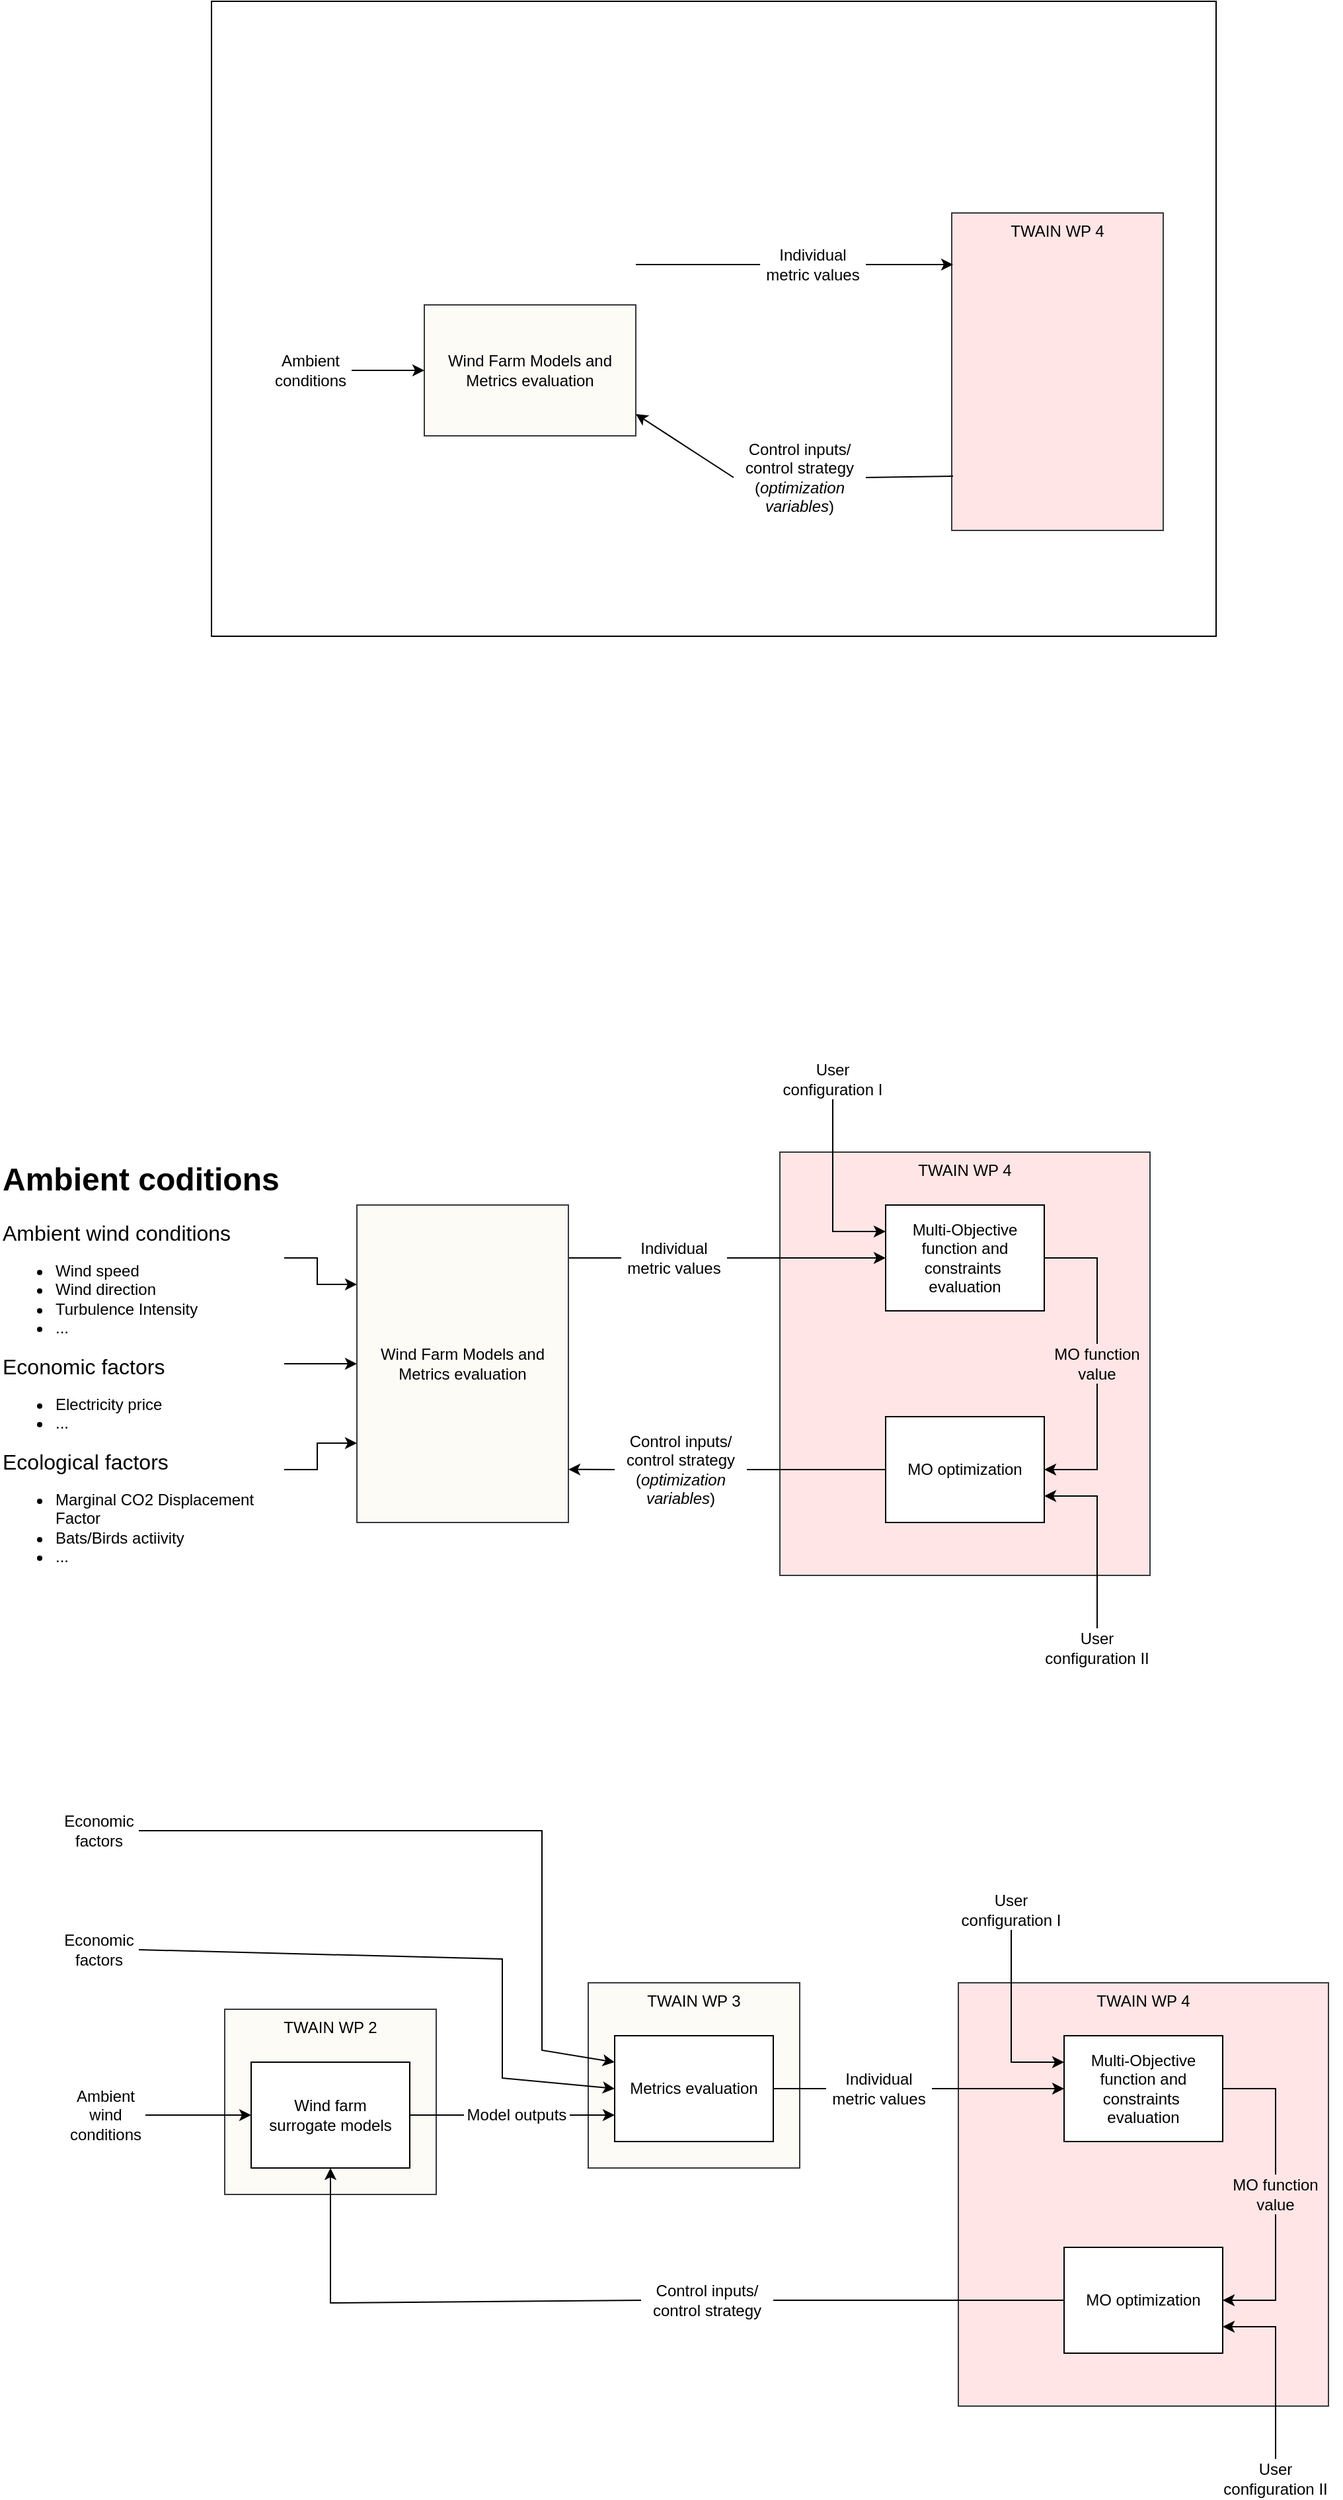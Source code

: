 <mxfile version="26.0.4">
  <diagram name="Page-1" id="meVkWX2NYukC44fZ4OGT">
    <mxGraphModel dx="1605" dy="1842" grid="1" gridSize="10" guides="1" tooltips="1" connect="1" arrows="1" fold="1" page="1" pageScale="1" pageWidth="1100" pageHeight="850" math="0" shadow="0">
      <root>
        <mxCell id="0" />
        <mxCell id="1" parent="0" />
        <mxCell id="vkuAOGlJkcku4Va_d99O-21" value="" style="rounded=0;whiteSpace=wrap;html=1;fillColor=none;" vertex="1" parent="1">
          <mxGeometry x="170" y="-690" width="760" height="480" as="geometry" />
        </mxCell>
        <mxCell id="aOqvlGi3BOh0_aibLUsC-42" value="TWAIN WP 4" style="rounded=0;whiteSpace=wrap;html=1;fillColor=#ffcccc;strokeColor=#36393d;labelPosition=center;verticalLabelPosition=middle;align=center;verticalAlign=top;horizontal=1;fillOpacity=50;" parent="1" vertex="1">
          <mxGeometry x="600" y="180" width="280" height="320" as="geometry" />
        </mxCell>
        <mxCell id="aOqvlGi3BOh0_aibLUsC-4" value="" style="endArrow=classic;html=1;rounded=0;exitX=1;exitY=0.25;exitDx=0;exitDy=0;entryX=0;entryY=0.25;entryDx=0;entryDy=0;" parent="1" target="aOqvlGi3BOh0_aibLUsC-72" edge="1" source="aOqvlGi3BOh0_aibLUsC-78">
          <mxGeometry width="50" height="50" relative="1" as="geometry">
            <mxPoint x="235" y="340" as="sourcePoint" />
            <mxPoint x="160" y="340" as="targetPoint" />
            <Array as="points">
              <mxPoint x="250" y="260" />
              <mxPoint x="250" y="280" />
            </Array>
          </mxGeometry>
        </mxCell>
        <mxCell id="aOqvlGi3BOh0_aibLUsC-12" value="" style="endArrow=none;html=1;rounded=0;exitX=1;exitY=0.5;exitDx=0;exitDy=0;endFill=0;entryX=0;entryY=0.5;entryDx=0;entryDy=0;" parent="1" target="aOqvlGi3BOh0_aibLUsC-13" edge="1">
          <mxGeometry width="50" height="50" relative="1" as="geometry">
            <mxPoint x="440" y="260" as="sourcePoint" />
            <mxPoint x="480" y="260" as="targetPoint" />
          </mxGeometry>
        </mxCell>
        <mxCell id="aOqvlGi3BOh0_aibLUsC-13" value="Individual metric values" style="text;html=1;align=center;verticalAlign=middle;whiteSpace=wrap;rounded=0;" parent="1" vertex="1">
          <mxGeometry x="480" y="245" width="80" height="30" as="geometry" />
        </mxCell>
        <mxCell id="aOqvlGi3BOh0_aibLUsC-14" value="" style="endArrow=classic;html=1;rounded=0;exitX=1;exitY=0.5;exitDx=0;exitDy=0;entryX=0;entryY=0.5;entryDx=0;entryDy=0;" parent="1" source="aOqvlGi3BOh0_aibLUsC-13" target="aOqvlGi3BOh0_aibLUsC-16" edge="1">
          <mxGeometry width="50" height="50" relative="1" as="geometry">
            <mxPoint x="575.0" y="260" as="sourcePoint" />
            <mxPoint x="615" y="260" as="targetPoint" />
          </mxGeometry>
        </mxCell>
        <mxCell id="aOqvlGi3BOh0_aibLUsC-16" value="Multi-Objective&lt;div&gt;function and constraints&amp;nbsp; evaluation&lt;/div&gt;" style="rounded=0;whiteSpace=wrap;html=1;" parent="1" vertex="1">
          <mxGeometry x="680" y="220" width="120" height="80" as="geometry" />
        </mxCell>
        <mxCell id="aOqvlGi3BOh0_aibLUsC-26" value="" style="endArrow=none;html=1;rounded=0;exitX=1;exitY=0.5;exitDx=0;exitDy=0;endFill=0;entryX=0.5;entryY=0;entryDx=0;entryDy=0;" parent="1" source="aOqvlGi3BOh0_aibLUsC-16" target="aOqvlGi3BOh0_aibLUsC-29" edge="1">
          <mxGeometry width="50" height="50" relative="1" as="geometry">
            <mxPoint x="495" y="370" as="sourcePoint" />
            <mxPoint x="775" y="320" as="targetPoint" />
            <Array as="points">
              <mxPoint x="840" y="260" />
            </Array>
          </mxGeometry>
        </mxCell>
        <mxCell id="aOqvlGi3BOh0_aibLUsC-29" value="MO function&lt;div&gt;value&lt;/div&gt;" style="text;html=1;align=center;verticalAlign=middle;whiteSpace=wrap;rounded=0;" parent="1" vertex="1">
          <mxGeometry x="800" y="325" width="80" height="30" as="geometry" />
        </mxCell>
        <mxCell id="aOqvlGi3BOh0_aibLUsC-32" value="MO optimization" style="rounded=0;whiteSpace=wrap;html=1;" parent="1" vertex="1">
          <mxGeometry x="680" y="380" width="120" height="80" as="geometry" />
        </mxCell>
        <mxCell id="aOqvlGi3BOh0_aibLUsC-41" value="" style="endArrow=classic;html=1;rounded=0;entryX=1;entryY=0.5;entryDx=0;entryDy=0;exitX=0.5;exitY=1;exitDx=0;exitDy=0;" parent="1" source="aOqvlGi3BOh0_aibLUsC-29" target="aOqvlGi3BOh0_aibLUsC-32" edge="1">
          <mxGeometry width="50" height="50" relative="1" as="geometry">
            <mxPoint x="395" y="380" as="sourcePoint" />
            <mxPoint x="445" y="330" as="targetPoint" />
            <Array as="points">
              <mxPoint x="840" y="420" />
            </Array>
          </mxGeometry>
        </mxCell>
        <mxCell id="aOqvlGi3BOh0_aibLUsC-44" value="" style="endArrow=none;html=1;rounded=0;exitX=0;exitY=0.5;exitDx=0;exitDy=0;endFill=0;entryX=1;entryY=0.5;entryDx=0;entryDy=0;" parent="1" source="aOqvlGi3BOh0_aibLUsC-32" target="aOqvlGi3BOh0_aibLUsC-36" edge="1">
          <mxGeometry width="50" height="50" relative="1" as="geometry">
            <mxPoint x="615" y="420" as="sourcePoint" />
            <mxPoint x="590.0" y="420" as="targetPoint" />
          </mxGeometry>
        </mxCell>
        <mxCell id="aOqvlGi3BOh0_aibLUsC-36" value="Control inputs/&lt;div&gt;control strategy&lt;/div&gt;&lt;div&gt;(&lt;i&gt;optimization var&lt;/i&gt;&lt;span style=&quot;background-color: transparent; color: light-dark(rgb(0, 0, 0), rgb(255, 255, 255));&quot;&gt;&lt;i&gt;iables&lt;/i&gt;)&lt;/span&gt;&lt;/div&gt;" style="text;html=1;align=center;verticalAlign=middle;whiteSpace=wrap;rounded=0;" parent="1" vertex="1">
          <mxGeometry x="475" y="380" width="100" height="80" as="geometry" />
        </mxCell>
        <mxCell id="aOqvlGi3BOh0_aibLUsC-47" value="TWAIN WP 4" style="rounded=0;whiteSpace=wrap;html=1;fillColor=#ffcccc;strokeColor=#36393d;labelPosition=center;verticalLabelPosition=middle;align=center;verticalAlign=top;horizontal=1;fillOpacity=50;" parent="1" vertex="1">
          <mxGeometry x="735" y="808" width="280" height="320" as="geometry" />
        </mxCell>
        <mxCell id="aOqvlGi3BOh0_aibLUsC-48" value="TWAIN WP 3" style="rounded=0;whiteSpace=wrap;html=1;fillColor=#f9f7ed;strokeColor=#36393d;labelPosition=center;verticalLabelPosition=middle;align=center;verticalAlign=top;horizontal=1;fillOpacity=50;" parent="1" vertex="1">
          <mxGeometry x="455" y="808" width="160" height="140" as="geometry" />
        </mxCell>
        <mxCell id="aOqvlGi3BOh0_aibLUsC-49" value="TWAIN WP 2" style="rounded=0;whiteSpace=wrap;html=1;fillColor=#f9f7ed;strokeColor=#36393d;labelPosition=center;verticalLabelPosition=middle;align=center;verticalAlign=top;horizontal=1;fillOpacity=50;" parent="1" vertex="1">
          <mxGeometry x="180" y="828" width="160" height="140" as="geometry" />
        </mxCell>
        <mxCell id="aOqvlGi3BOh0_aibLUsC-50" value="Ambient wind conditions" style="text;html=1;align=center;verticalAlign=middle;whiteSpace=wrap;rounded=0;" parent="1" vertex="1">
          <mxGeometry x="60" y="893" width="60" height="30" as="geometry" />
        </mxCell>
        <mxCell id="aOqvlGi3BOh0_aibLUsC-51" value="" style="endArrow=classic;html=1;rounded=0;exitX=1;exitY=0.5;exitDx=0;exitDy=0;" parent="1" source="aOqvlGi3BOh0_aibLUsC-50" target="aOqvlGi3BOh0_aibLUsC-52" edge="1">
          <mxGeometry width="50" height="50" relative="1" as="geometry">
            <mxPoint x="200" y="898" as="sourcePoint" />
            <mxPoint x="200" y="918" as="targetPoint" />
          </mxGeometry>
        </mxCell>
        <mxCell id="aOqvlGi3BOh0_aibLUsC-52" value="Wind farm&lt;div&gt;surrogate models&lt;/div&gt;" style="rounded=0;whiteSpace=wrap;html=1;" parent="1" vertex="1">
          <mxGeometry x="200" y="868" width="120" height="80" as="geometry" />
        </mxCell>
        <mxCell id="aOqvlGi3BOh0_aibLUsC-53" value="" style="endArrow=none;html=1;rounded=0;exitX=1;exitY=0.5;exitDx=0;exitDy=0;endFill=0;entryX=0;entryY=0.5;entryDx=0;entryDy=0;" parent="1" source="aOqvlGi3BOh0_aibLUsC-52" target="aOqvlGi3BOh0_aibLUsC-54" edge="1">
          <mxGeometry width="50" height="50" relative="1" as="geometry">
            <mxPoint x="640" y="1008" as="sourcePoint" />
            <mxPoint x="350" y="848" as="targetPoint" />
          </mxGeometry>
        </mxCell>
        <mxCell id="aOqvlGi3BOh0_aibLUsC-54" value="Model outputs" style="text;html=1;align=center;verticalAlign=middle;whiteSpace=wrap;rounded=0;" parent="1" vertex="1">
          <mxGeometry x="361" y="893" width="80" height="30" as="geometry" />
        </mxCell>
        <mxCell id="aOqvlGi3BOh0_aibLUsC-55" value="Metrics evaluation" style="rounded=0;whiteSpace=wrap;html=1;" parent="1" vertex="1">
          <mxGeometry x="475" y="848" width="120" height="80" as="geometry" />
        </mxCell>
        <mxCell id="aOqvlGi3BOh0_aibLUsC-56" value="" style="endArrow=classic;html=1;rounded=0;exitX=1;exitY=0.5;exitDx=0;exitDy=0;entryX=0;entryY=0.75;entryDx=0;entryDy=0;" parent="1" source="aOqvlGi3BOh0_aibLUsC-54" target="aOqvlGi3BOh0_aibLUsC-55" edge="1">
          <mxGeometry width="50" height="50" relative="1" as="geometry">
            <mxPoint x="635" y="998" as="sourcePoint" />
            <mxPoint x="685" y="948" as="targetPoint" />
          </mxGeometry>
        </mxCell>
        <mxCell id="aOqvlGi3BOh0_aibLUsC-57" value="" style="endArrow=none;html=1;rounded=0;exitX=1;exitY=0.5;exitDx=0;exitDy=0;endFill=0;entryX=0;entryY=0.5;entryDx=0;entryDy=0;" parent="1" target="aOqvlGi3BOh0_aibLUsC-58" edge="1" source="aOqvlGi3BOh0_aibLUsC-55">
          <mxGeometry width="50" height="50" relative="1" as="geometry">
            <mxPoint x="595" y="770" as="sourcePoint" />
            <mxPoint x="635" y="770" as="targetPoint" />
          </mxGeometry>
        </mxCell>
        <mxCell id="aOqvlGi3BOh0_aibLUsC-58" value="Individual metric values" style="text;html=1;align=center;verticalAlign=middle;whiteSpace=wrap;rounded=0;" parent="1" vertex="1">
          <mxGeometry x="635" y="873" width="80" height="30" as="geometry" />
        </mxCell>
        <mxCell id="aOqvlGi3BOh0_aibLUsC-59" value="" style="endArrow=classic;html=1;rounded=0;exitX=1;exitY=0.5;exitDx=0;exitDy=0;entryX=0;entryY=0.5;entryDx=0;entryDy=0;" parent="1" source="aOqvlGi3BOh0_aibLUsC-58" target="aOqvlGi3BOh0_aibLUsC-60" edge="1">
          <mxGeometry width="50" height="50" relative="1" as="geometry">
            <mxPoint x="875" y="998" as="sourcePoint" />
            <mxPoint x="755" y="888" as="targetPoint" />
          </mxGeometry>
        </mxCell>
        <mxCell id="aOqvlGi3BOh0_aibLUsC-60" value="Multi-Objective&lt;div&gt;function and constraints&amp;nbsp; evaluation&lt;/div&gt;" style="rounded=0;whiteSpace=wrap;html=1;" parent="1" vertex="1">
          <mxGeometry x="815" y="848" width="120" height="80" as="geometry" />
        </mxCell>
        <mxCell id="aOqvlGi3BOh0_aibLUsC-61" value="User configuration I" style="text;html=1;align=center;verticalAlign=middle;whiteSpace=wrap;rounded=0;" parent="1" vertex="1">
          <mxGeometry x="735" y="738" width="80" height="30" as="geometry" />
        </mxCell>
        <mxCell id="aOqvlGi3BOh0_aibLUsC-62" value="" style="endArrow=classic;html=1;rounded=0;entryX=0;entryY=0.25;entryDx=0;entryDy=0;exitX=0.5;exitY=1;exitDx=0;exitDy=0;" parent="1" source="aOqvlGi3BOh0_aibLUsC-61" target="aOqvlGi3BOh0_aibLUsC-60" edge="1">
          <mxGeometry width="50" height="50" relative="1" as="geometry">
            <mxPoint x="825" y="798" as="sourcePoint" />
            <mxPoint x="814.5" y="928" as="targetPoint" />
            <Array as="points">
              <mxPoint x="775" y="868" />
            </Array>
          </mxGeometry>
        </mxCell>
        <mxCell id="aOqvlGi3BOh0_aibLUsC-63" value="" style="endArrow=none;html=1;rounded=0;exitX=1;exitY=0.5;exitDx=0;exitDy=0;endFill=0;entryX=0.5;entryY=0;entryDx=0;entryDy=0;" parent="1" source="aOqvlGi3BOh0_aibLUsC-60" target="aOqvlGi3BOh0_aibLUsC-64" edge="1">
          <mxGeometry width="50" height="50" relative="1" as="geometry">
            <mxPoint x="635" y="998" as="sourcePoint" />
            <mxPoint x="915" y="948" as="targetPoint" />
            <Array as="points">
              <mxPoint x="975" y="888" />
            </Array>
          </mxGeometry>
        </mxCell>
        <mxCell id="aOqvlGi3BOh0_aibLUsC-64" value="MO function&lt;div&gt;value&lt;/div&gt;" style="text;html=1;align=center;verticalAlign=middle;whiteSpace=wrap;rounded=0;" parent="1" vertex="1">
          <mxGeometry x="935" y="953" width="80" height="30" as="geometry" />
        </mxCell>
        <mxCell id="aOqvlGi3BOh0_aibLUsC-65" value="MO optimization" style="rounded=0;whiteSpace=wrap;html=1;" parent="1" vertex="1">
          <mxGeometry x="815" y="1008" width="120" height="80" as="geometry" />
        </mxCell>
        <mxCell id="aOqvlGi3BOh0_aibLUsC-66" value="" style="endArrow=classic;html=1;rounded=0;exitX=0;exitY=0.5;exitDx=0;exitDy=0;entryX=0.5;entryY=1;entryDx=0;entryDy=0;" parent="1" source="aOqvlGi3BOh0_aibLUsC-69" target="aOqvlGi3BOh0_aibLUsC-52" edge="1">
          <mxGeometry width="50" height="50" relative="1" as="geometry">
            <mxPoint x="515" y="928" as="sourcePoint" />
            <mxPoint x="565" y="878" as="targetPoint" />
            <Array as="points">
              <mxPoint x="260" y="1050" />
            </Array>
          </mxGeometry>
        </mxCell>
        <mxCell id="aOqvlGi3BOh0_aibLUsC-67" value="" style="endArrow=classic;html=1;rounded=0;entryX=1;entryY=0.5;entryDx=0;entryDy=0;exitX=0.5;exitY=1;exitDx=0;exitDy=0;" parent="1" source="aOqvlGi3BOh0_aibLUsC-64" target="aOqvlGi3BOh0_aibLUsC-65" edge="1">
          <mxGeometry width="50" height="50" relative="1" as="geometry">
            <mxPoint x="535" y="1008" as="sourcePoint" />
            <mxPoint x="585" y="958" as="targetPoint" />
            <Array as="points">
              <mxPoint x="975" y="1048" />
            </Array>
          </mxGeometry>
        </mxCell>
        <mxCell id="aOqvlGi3BOh0_aibLUsC-68" value="" style="endArrow=none;html=1;rounded=0;exitX=0;exitY=0.5;exitDx=0;exitDy=0;endFill=0;" parent="1" source="aOqvlGi3BOh0_aibLUsC-65" target="aOqvlGi3BOh0_aibLUsC-69" edge="1">
          <mxGeometry width="50" height="50" relative="1" as="geometry">
            <mxPoint x="755" y="1048" as="sourcePoint" />
            <mxPoint x="435" y="1048" as="targetPoint" />
          </mxGeometry>
        </mxCell>
        <mxCell id="aOqvlGi3BOh0_aibLUsC-69" value="Control inputs/&lt;div&gt;control strategy&lt;/div&gt;" style="text;html=1;align=center;verticalAlign=middle;whiteSpace=wrap;rounded=0;" parent="1" vertex="1">
          <mxGeometry x="495" y="1033" width="100" height="30" as="geometry" />
        </mxCell>
        <mxCell id="aOqvlGi3BOh0_aibLUsC-70" value="User&lt;div&gt;configuration II&lt;/div&gt;" style="text;html=1;align=center;verticalAlign=middle;whiteSpace=wrap;rounded=0;" parent="1" vertex="1">
          <mxGeometry x="925" y="1168" width="100" height="30" as="geometry" />
        </mxCell>
        <mxCell id="aOqvlGi3BOh0_aibLUsC-71" value="" style="endArrow=classic;html=1;rounded=0;entryX=1;entryY=0.75;entryDx=0;entryDy=0;exitX=0.5;exitY=0;exitDx=0;exitDy=0;" parent="1" source="aOqvlGi3BOh0_aibLUsC-70" target="aOqvlGi3BOh0_aibLUsC-65" edge="1">
          <mxGeometry width="50" height="50" relative="1" as="geometry">
            <mxPoint x="1015" y="1228" as="sourcePoint" />
            <mxPoint x="1005" y="1298" as="targetPoint" />
            <Array as="points">
              <mxPoint x="975" y="1068" />
            </Array>
          </mxGeometry>
        </mxCell>
        <mxCell id="aOqvlGi3BOh0_aibLUsC-72" value="Wind Farm Models and Metrics evaluation" style="rounded=0;whiteSpace=wrap;html=1;fillColor=#f9f7ed;strokeColor=#36393d;labelPosition=center;verticalLabelPosition=middle;align=center;verticalAlign=middle;horizontal=1;fillOpacity=50;" parent="1" vertex="1">
          <mxGeometry x="280" y="220" width="160" height="240" as="geometry" />
        </mxCell>
        <mxCell id="aOqvlGi3BOh0_aibLUsC-73" value="" style="endArrow=classic;html=1;rounded=0;exitX=0;exitY=0.5;exitDx=0;exitDy=0;entryX=1;entryY=0.833;entryDx=0;entryDy=0;entryPerimeter=0;" parent="1" source="aOqvlGi3BOh0_aibLUsC-36" target="aOqvlGi3BOh0_aibLUsC-72" edge="1">
          <mxGeometry width="50" height="50" relative="1" as="geometry">
            <mxPoint x="470" y="440" as="sourcePoint" />
            <mxPoint x="520" y="390" as="targetPoint" />
          </mxGeometry>
        </mxCell>
        <mxCell id="aOqvlGi3BOh0_aibLUsC-74" value="User configuration I" style="text;html=1;align=center;verticalAlign=middle;whiteSpace=wrap;rounded=0;" parent="1" vertex="1">
          <mxGeometry x="600" y="110" width="80" height="30" as="geometry" />
        </mxCell>
        <mxCell id="aOqvlGi3BOh0_aibLUsC-75" value="" style="endArrow=classic;html=1;rounded=0;entryX=0;entryY=0.25;entryDx=0;entryDy=0;exitX=0.5;exitY=1;exitDx=0;exitDy=0;" parent="1" source="aOqvlGi3BOh0_aibLUsC-74" target="aOqvlGi3BOh0_aibLUsC-16" edge="1">
          <mxGeometry width="50" height="50" relative="1" as="geometry">
            <mxPoint x="685" y="170" as="sourcePoint" />
            <mxPoint x="675" y="240" as="targetPoint" />
            <Array as="points">
              <mxPoint x="640" y="240" />
            </Array>
          </mxGeometry>
        </mxCell>
        <mxCell id="aOqvlGi3BOh0_aibLUsC-76" value="User&lt;div&gt;configuration II&lt;/div&gt;" style="text;html=1;align=center;verticalAlign=middle;whiteSpace=wrap;rounded=0;" parent="1" vertex="1">
          <mxGeometry x="790" y="540" width="100" height="30" as="geometry" />
        </mxCell>
        <mxCell id="aOqvlGi3BOh0_aibLUsC-77" value="" style="endArrow=classic;html=1;rounded=0;exitX=0.5;exitY=0;exitDx=0;exitDy=0;" parent="1" source="aOqvlGi3BOh0_aibLUsC-76" edge="1">
          <mxGeometry width="50" height="50" relative="1" as="geometry">
            <mxPoint x="875" y="600" as="sourcePoint" />
            <mxPoint x="800" y="440" as="targetPoint" />
            <Array as="points">
              <mxPoint x="840" y="440" />
            </Array>
          </mxGeometry>
        </mxCell>
        <mxCell id="aOqvlGi3BOh0_aibLUsC-78" value="&lt;h1 style=&quot;margin-top: 0px;&quot;&gt;Ambient coditions&lt;/h1&gt;&lt;p&gt;&lt;font style=&quot;font-size: 16px;&quot;&gt;Ambient wind&amp;nbsp;&lt;/font&gt;&lt;span style=&quot;font-size: 16px; background-color: transparent; color: light-dark(rgb(0, 0, 0), rgb(255, 255, 255));&quot;&gt;conditions&lt;/span&gt;&lt;/p&gt;&lt;p&gt;&lt;/p&gt;&lt;ul&gt;&lt;li&gt;&lt;span style=&quot;background-color: transparent; color: light-dark(rgb(0, 0, 0), rgb(255, 255, 255));&quot;&gt;&lt;font&gt;Wind speed&lt;/font&gt;&lt;/span&gt;&lt;/li&gt;&lt;li&gt;&lt;span style=&quot;background-color: transparent; color: light-dark(rgb(0, 0, 0), rgb(255, 255, 255));&quot;&gt;&lt;font&gt;Wind direction&lt;/font&gt;&lt;/span&gt;&lt;/li&gt;&lt;li&gt;&lt;span style=&quot;background-color: transparent; color: light-dark(rgb(0, 0, 0), rgb(255, 255, 255));&quot;&gt;&lt;font&gt;Turbulence Intensity&lt;/font&gt;&lt;/span&gt;&lt;/li&gt;&lt;li&gt;&lt;span style=&quot;background-color: transparent; color: light-dark(rgb(0, 0, 0), rgb(255, 255, 255));&quot;&gt;&lt;font&gt;...&lt;br&gt;&lt;/font&gt;&lt;/span&gt;&lt;/li&gt;&lt;/ul&gt;&lt;font style=&quot;font-size: 16px;&quot;&gt;Economic factors&lt;/font&gt;&lt;div&gt;&lt;ul&gt;&lt;li&gt;&lt;font&gt;Electricity price&lt;/font&gt;&lt;/li&gt;&lt;li&gt;&lt;font&gt;...&lt;/font&gt;&lt;/li&gt;&lt;/ul&gt;&lt;div&gt;&lt;font style=&quot;font-size: 16px;&quot;&gt;Ecological factors&lt;/font&gt;&lt;div&gt;&lt;ul&gt;&lt;li&gt;Marginal CO2 Displacement Factor&lt;/li&gt;&lt;li&gt;Bats/Birds actiivity&lt;/li&gt;&lt;li&gt;...&lt;/li&gt;&lt;/ul&gt;&lt;div&gt;&lt;br&gt;&lt;/div&gt;&lt;/div&gt;&lt;/div&gt;&lt;/div&gt;&lt;div&gt;&lt;br&gt;&lt;/div&gt;" style="text;html=1;whiteSpace=wrap;overflow=hidden;rounded=0;" parent="1" vertex="1">
          <mxGeometry x="10" y="180" width="215" height="320" as="geometry" />
        </mxCell>
        <mxCell id="vkuAOGlJkcku4Va_d99O-1" value="Economic&lt;div&gt;factors&lt;/div&gt;" style="text;html=1;align=center;verticalAlign=middle;whiteSpace=wrap;rounded=0;" vertex="1" parent="1">
          <mxGeometry x="55" y="678" width="60" height="30" as="geometry" />
        </mxCell>
        <mxCell id="vkuAOGlJkcku4Va_d99O-2" value="" style="endArrow=classic;html=1;rounded=0;exitX=1;exitY=0.5;exitDx=0;exitDy=0;entryX=0;entryY=0.25;entryDx=0;entryDy=0;" edge="1" parent="1" source="vkuAOGlJkcku4Va_d99O-1" target="aOqvlGi3BOh0_aibLUsC-55">
          <mxGeometry width="50" height="50" relative="1" as="geometry">
            <mxPoint x="410" y="678" as="sourcePoint" />
            <mxPoint x="475" y="843" as="targetPoint" />
            <Array as="points">
              <mxPoint x="420" y="693" />
              <mxPoint x="420" y="859" />
            </Array>
          </mxGeometry>
        </mxCell>
        <mxCell id="vkuAOGlJkcku4Va_d99O-3" value="Economic&lt;div&gt;factors&lt;/div&gt;" style="text;html=1;align=center;verticalAlign=middle;whiteSpace=wrap;rounded=0;" vertex="1" parent="1">
          <mxGeometry x="55" y="768" width="60" height="30" as="geometry" />
        </mxCell>
        <mxCell id="vkuAOGlJkcku4Va_d99O-4" value="" style="endArrow=classic;html=1;rounded=0;exitX=1;exitY=0.5;exitDx=0;exitDy=0;entryX=0;entryY=0.5;entryDx=0;entryDy=0;" edge="1" parent="1" source="vkuAOGlJkcku4Va_d99O-3" target="aOqvlGi3BOh0_aibLUsC-55">
          <mxGeometry width="50" height="50" relative="1" as="geometry">
            <mxPoint x="380" y="733" as="sourcePoint" />
            <mxPoint x="445" y="923" as="targetPoint" />
            <Array as="points">
              <mxPoint x="390" y="790" />
              <mxPoint x="390" y="880" />
            </Array>
          </mxGeometry>
        </mxCell>
        <mxCell id="vkuAOGlJkcku4Va_d99O-6" value="" style="endArrow=classic;html=1;rounded=0;exitX=1;exitY=0.5;exitDx=0;exitDy=0;" edge="1" parent="1" source="aOqvlGi3BOh0_aibLUsC-78">
          <mxGeometry width="50" height="50" relative="1" as="geometry">
            <mxPoint x="400" y="390" as="sourcePoint" />
            <mxPoint x="280" y="340" as="targetPoint" />
          </mxGeometry>
        </mxCell>
        <mxCell id="vkuAOGlJkcku4Va_d99O-7" value="" style="endArrow=classic;html=1;rounded=0;exitX=1;exitY=0.75;exitDx=0;exitDy=0;entryX=0;entryY=0.75;entryDx=0;entryDy=0;" edge="1" parent="1" source="aOqvlGi3BOh0_aibLUsC-78" target="aOqvlGi3BOh0_aibLUsC-72">
          <mxGeometry width="50" height="50" relative="1" as="geometry">
            <mxPoint x="235" y="270" as="sourcePoint" />
            <mxPoint x="290" y="290" as="targetPoint" />
            <Array as="points">
              <mxPoint x="250" y="420" />
              <mxPoint x="250" y="400" />
            </Array>
          </mxGeometry>
        </mxCell>
        <mxCell id="vkuAOGlJkcku4Va_d99O-8" value="TWAIN WP 4" style="rounded=0;whiteSpace=wrap;html=1;fillColor=#ffcccc;strokeColor=#36393d;labelPosition=center;verticalLabelPosition=middle;align=center;verticalAlign=top;horizontal=1;fillOpacity=50;" vertex="1" parent="1">
          <mxGeometry x="730" y="-530" width="160" height="240" as="geometry" />
        </mxCell>
        <mxCell id="vkuAOGlJkcku4Va_d99O-9" value="" style="endArrow=none;html=1;rounded=0;exitX=1;exitY=0.5;exitDx=0;exitDy=0;endFill=0;entryX=0;entryY=0.5;entryDx=0;entryDy=0;" edge="1" parent="1" target="vkuAOGlJkcku4Va_d99O-10">
          <mxGeometry width="50" height="50" relative="1" as="geometry">
            <mxPoint x="491" y="-491" as="sourcePoint" />
            <mxPoint x="531" y="-491" as="targetPoint" />
          </mxGeometry>
        </mxCell>
        <mxCell id="vkuAOGlJkcku4Va_d99O-10" value="Individual metric values" style="text;html=1;align=center;verticalAlign=middle;whiteSpace=wrap;rounded=0;" vertex="1" parent="1">
          <mxGeometry x="585" y="-506" width="80" height="30" as="geometry" />
        </mxCell>
        <mxCell id="vkuAOGlJkcku4Va_d99O-11" value="" style="endArrow=classic;html=1;rounded=0;exitX=1;exitY=0.5;exitDx=0;exitDy=0;entryX=0;entryY=0.5;entryDx=0;entryDy=0;" edge="1" parent="1" source="vkuAOGlJkcku4Va_d99O-10">
          <mxGeometry width="50" height="50" relative="1" as="geometry">
            <mxPoint x="626.0" y="-491" as="sourcePoint" />
            <mxPoint x="731" y="-491" as="targetPoint" />
          </mxGeometry>
        </mxCell>
        <mxCell id="vkuAOGlJkcku4Va_d99O-12" value="" style="endArrow=none;html=1;rounded=0;exitX=0;exitY=0.5;exitDx=0;exitDy=0;endFill=0;entryX=1;entryY=0.5;entryDx=0;entryDy=0;" edge="1" parent="1" target="vkuAOGlJkcku4Va_d99O-13">
          <mxGeometry width="50" height="50" relative="1" as="geometry">
            <mxPoint x="731" y="-331" as="sourcePoint" />
            <mxPoint x="641.0" y="-331" as="targetPoint" />
          </mxGeometry>
        </mxCell>
        <mxCell id="vkuAOGlJkcku4Va_d99O-13" value="Control inputs/&lt;div&gt;control strategy&lt;/div&gt;&lt;div&gt;(&lt;i&gt;optimization var&lt;/i&gt;&lt;span style=&quot;background-color: transparent; color: light-dark(rgb(0, 0, 0), rgb(255, 255, 255));&quot;&gt;&lt;i&gt;iables&lt;/i&gt;)&lt;/span&gt;&lt;/div&gt;" style="text;html=1;align=center;verticalAlign=middle;whiteSpace=wrap;rounded=0;" vertex="1" parent="1">
          <mxGeometry x="565" y="-370" width="100" height="80" as="geometry" />
        </mxCell>
        <mxCell id="vkuAOGlJkcku4Va_d99O-14" value="Wind Farm Models and Metrics evaluation" style="rounded=0;whiteSpace=wrap;html=1;fillColor=#f9f7ed;strokeColor=#36393d;labelPosition=center;verticalLabelPosition=middle;align=center;verticalAlign=middle;horizontal=1;fillOpacity=50;" vertex="1" parent="1">
          <mxGeometry x="331" y="-460.5" width="160" height="99" as="geometry" />
        </mxCell>
        <mxCell id="vkuAOGlJkcku4Va_d99O-15" value="" style="endArrow=classic;html=1;rounded=0;exitX=0;exitY=0.5;exitDx=0;exitDy=0;entryX=1;entryY=0.833;entryDx=0;entryDy=0;entryPerimeter=0;" edge="1" parent="1" source="vkuAOGlJkcku4Va_d99O-13" target="vkuAOGlJkcku4Va_d99O-14">
          <mxGeometry width="50" height="50" relative="1" as="geometry">
            <mxPoint x="521" y="-311" as="sourcePoint" />
            <mxPoint x="571" y="-361" as="targetPoint" />
          </mxGeometry>
        </mxCell>
        <mxCell id="vkuAOGlJkcku4Va_d99O-16" value="" style="endArrow=classic;html=1;rounded=0;exitX=1;exitY=0.5;exitDx=0;exitDy=0;" edge="1" parent="1">
          <mxGeometry width="50" height="50" relative="1" as="geometry">
            <mxPoint x="276" y="-411" as="sourcePoint" />
            <mxPoint x="331" y="-411" as="targetPoint" />
          </mxGeometry>
        </mxCell>
        <mxCell id="vkuAOGlJkcku4Va_d99O-18" value="Ambient conditions" style="text;html=1;align=center;verticalAlign=middle;whiteSpace=wrap;rounded=0;" vertex="1" parent="1">
          <mxGeometry x="215" y="-426" width="60" height="30" as="geometry" />
        </mxCell>
      </root>
    </mxGraphModel>
  </diagram>
</mxfile>
